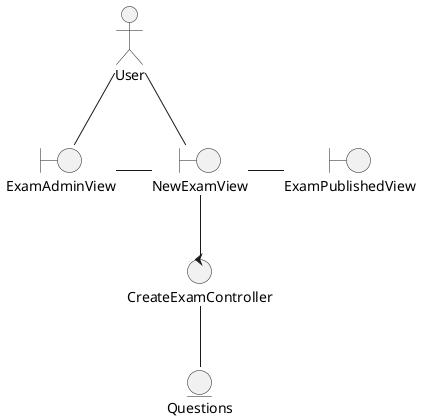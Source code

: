 @startuml
skinparam style strictuml


actor User

boundary ExamAdminView
boundary NewExamView
boundary ExamPublishedView

entity Questions

control CreateExamController

User -- ExamAdminView
User -- NewExamView
ExamAdminView -r- NewExamView
NewExamView -r- ExamPublishedView

NewExamView -- CreateExamController


CreateExamController -- Questions


@enduml